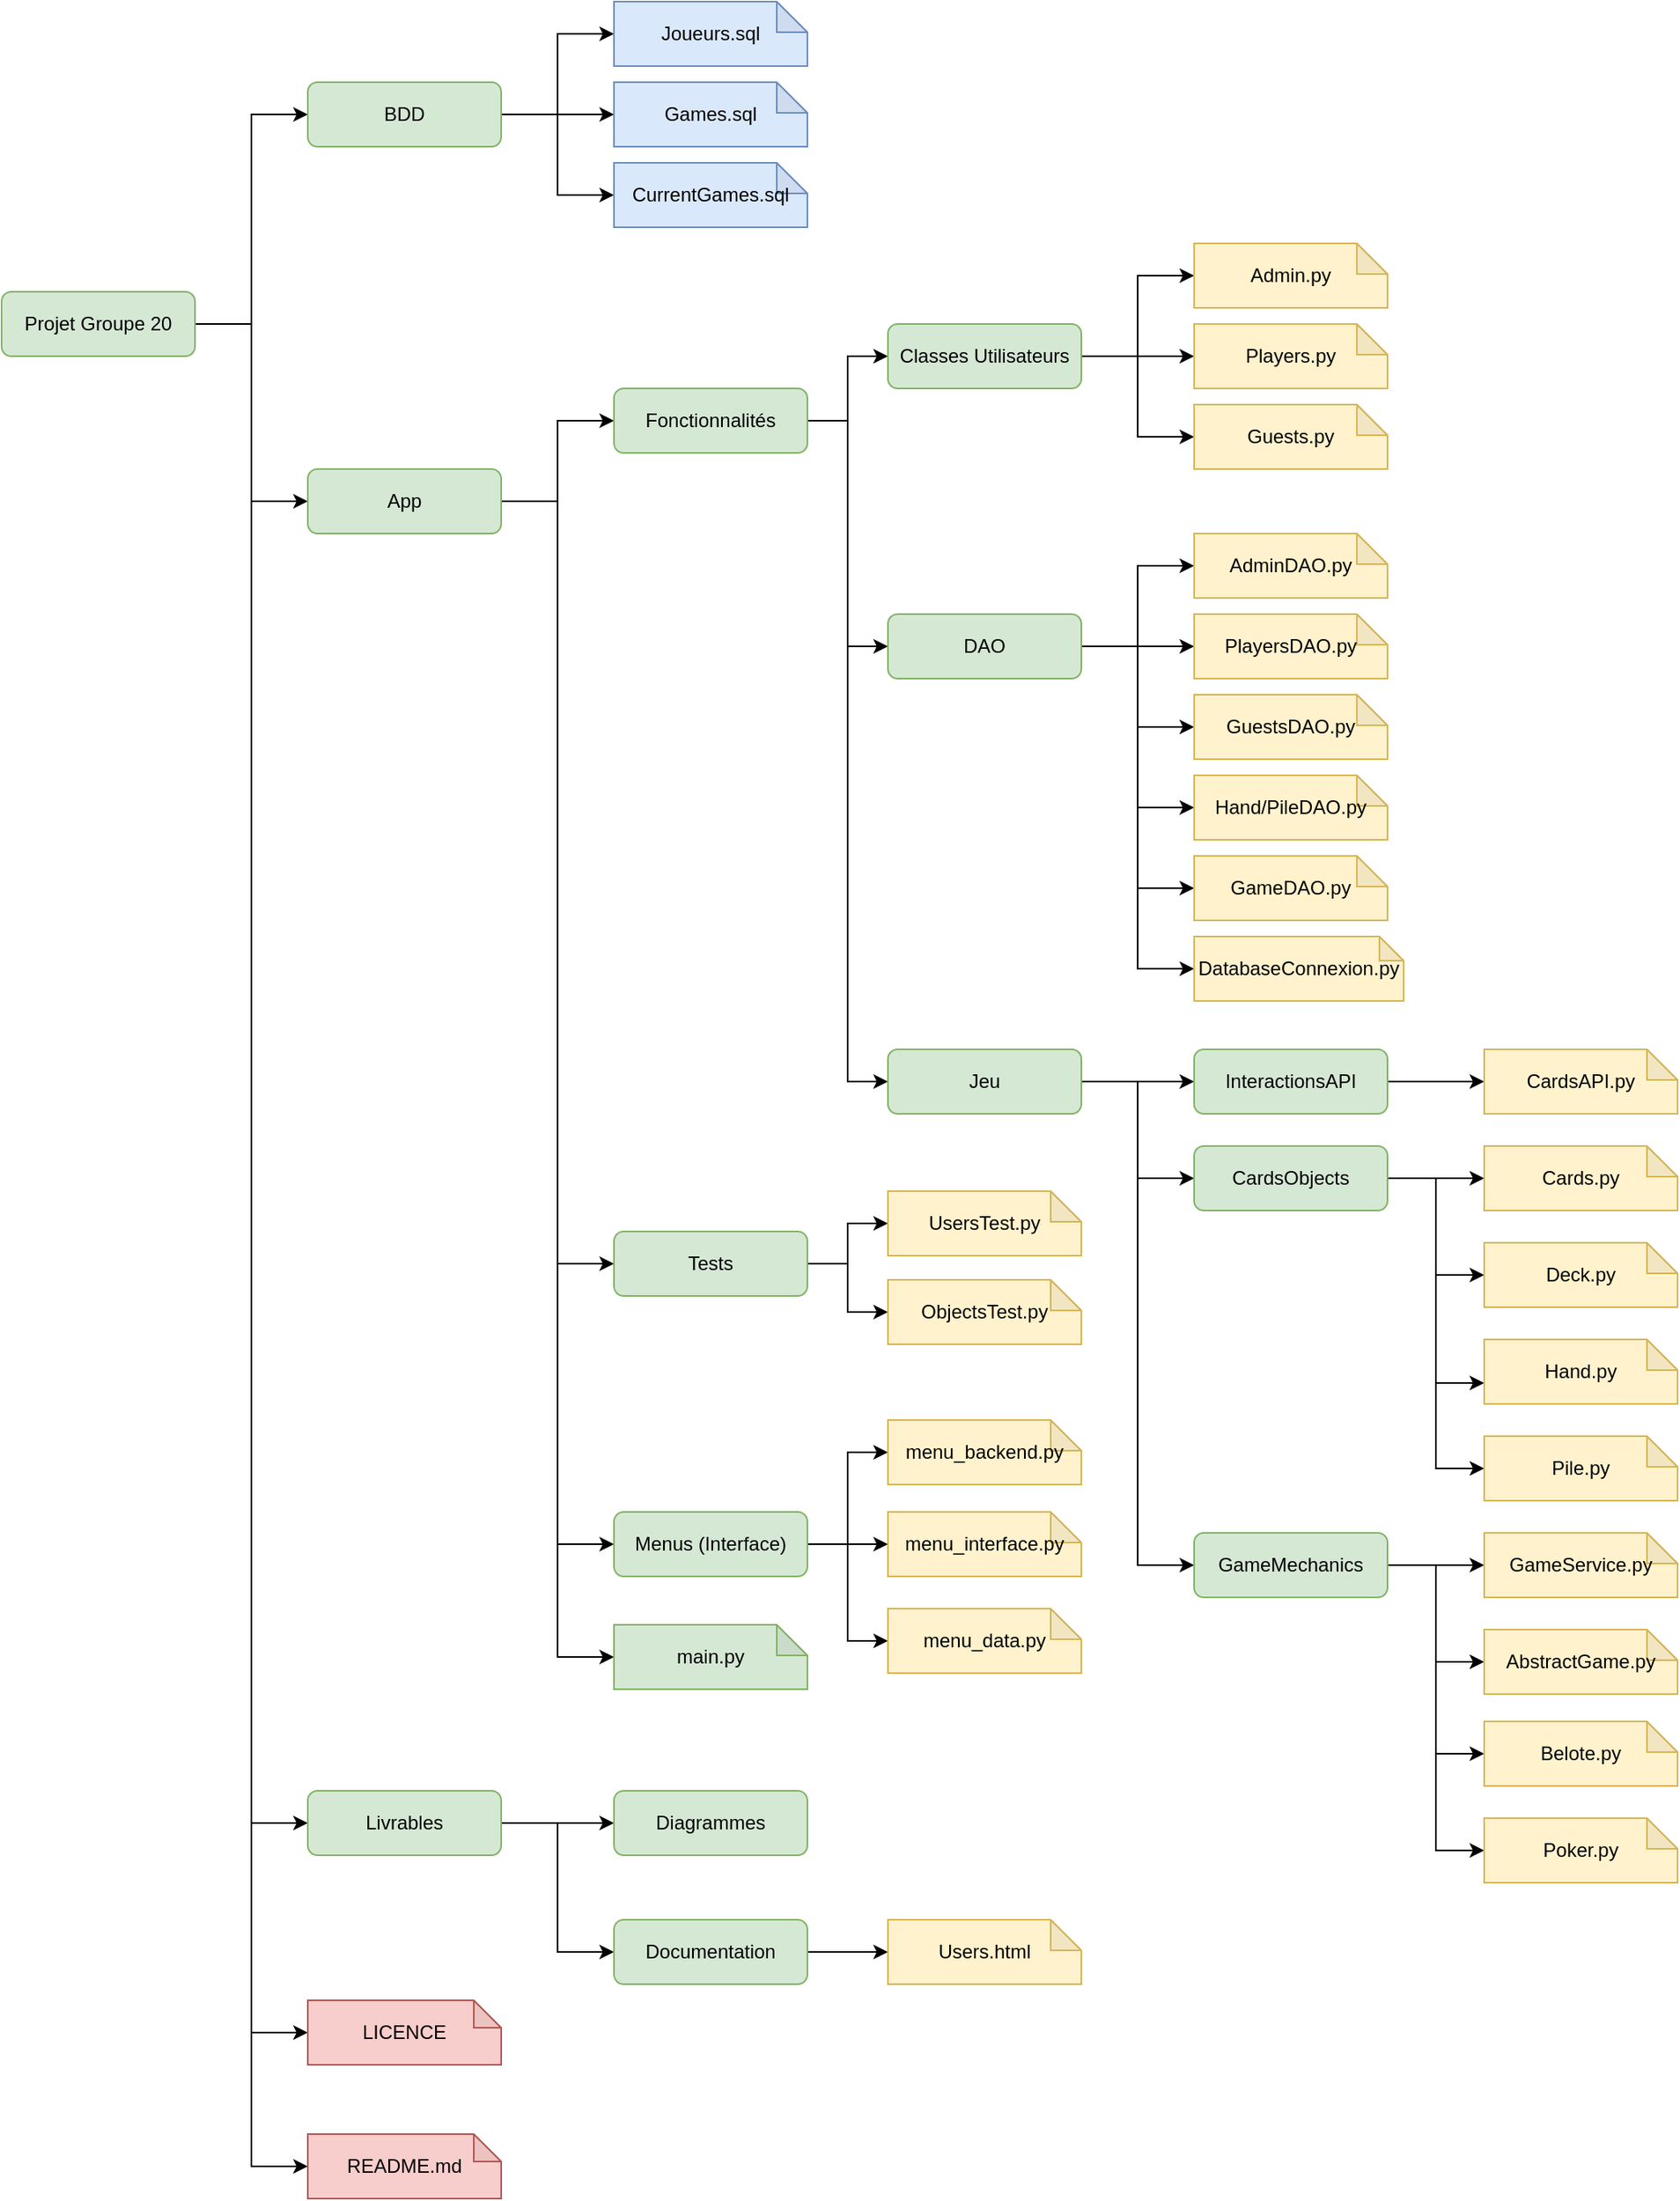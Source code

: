 <mxfile version="13.7.7" type="gitlab">
  <diagram id="L78k47U69HLxivYjufpT" name="Page-1">
    <mxGraphModel dx="1185" dy="694" grid="0" gridSize="10" guides="1" tooltips="1" connect="1" arrows="1" fold="1" page="1" pageScale="1" pageWidth="1169" pageHeight="1654" background="#ffffff" math="0" shadow="0">
      <root>
        <mxCell id="0" />
        <mxCell id="1" parent="0" />
        <mxCell id="8Qk3gI1zRfMAFnqxJvFZ-7" style="edgeStyle=orthogonalEdgeStyle;rounded=0;orthogonalLoop=1;jettySize=auto;html=1;exitX=1;exitY=0.5;exitDx=0;exitDy=0;entryX=0;entryY=0.5;entryDx=0;entryDy=0;" parent="1" source="8Qk3gI1zRfMAFnqxJvFZ-1" target="8Qk3gI1zRfMAFnqxJvFZ-2" edge="1">
          <mxGeometry relative="1" as="geometry" />
        </mxCell>
        <mxCell id="8Qk3gI1zRfMAFnqxJvFZ-8" style="edgeStyle=orthogonalEdgeStyle;rounded=0;orthogonalLoop=1;jettySize=auto;html=1;exitX=1;exitY=0.5;exitDx=0;exitDy=0;entryX=0;entryY=0.5;entryDx=0;entryDy=0;" parent="1" source="8Qk3gI1zRfMAFnqxJvFZ-1" target="8Qk3gI1zRfMAFnqxJvFZ-3" edge="1">
          <mxGeometry relative="1" as="geometry" />
        </mxCell>
        <mxCell id="8Qk3gI1zRfMAFnqxJvFZ-9" style="edgeStyle=orthogonalEdgeStyle;rounded=0;orthogonalLoop=1;jettySize=auto;html=1;exitX=1;exitY=0.5;exitDx=0;exitDy=0;entryX=0;entryY=0.5;entryDx=0;entryDy=0;" parent="1" source="8Qk3gI1zRfMAFnqxJvFZ-1" target="8Qk3gI1zRfMAFnqxJvFZ-4" edge="1">
          <mxGeometry relative="1" as="geometry" />
        </mxCell>
        <mxCell id="8Qk3gI1zRfMAFnqxJvFZ-20" style="edgeStyle=orthogonalEdgeStyle;rounded=0;orthogonalLoop=1;jettySize=auto;html=1;exitX=1;exitY=0.5;exitDx=0;exitDy=0;entryX=0;entryY=0.5;entryDx=0;entryDy=0;entryPerimeter=0;" parent="1" source="8Qk3gI1zRfMAFnqxJvFZ-1" target="8Qk3gI1zRfMAFnqxJvFZ-19" edge="1">
          <mxGeometry relative="1" as="geometry" />
        </mxCell>
        <mxCell id="3epC_5tGNAp-iQS2bgfX-2" style="edgeStyle=orthogonalEdgeStyle;rounded=0;orthogonalLoop=1;jettySize=auto;html=1;exitX=1;exitY=0.5;exitDx=0;exitDy=0;entryX=0;entryY=0.5;entryDx=0;entryDy=0;entryPerimeter=0;" parent="1" source="8Qk3gI1zRfMAFnqxJvFZ-1" target="3epC_5tGNAp-iQS2bgfX-1" edge="1">
          <mxGeometry relative="1" as="geometry" />
        </mxCell>
        <mxCell id="8Qk3gI1zRfMAFnqxJvFZ-1" value="Projet Groupe 20" style="rounded=1;whiteSpace=wrap;html=1;fillColor=#d5e8d4;strokeColor=#82b366;" parent="1" vertex="1">
          <mxGeometry x="65" y="200" width="120" height="40" as="geometry" />
        </mxCell>
        <mxCell id="3epC_5tGNAp-iQS2bgfX-65" style="edgeStyle=orthogonalEdgeStyle;rounded=0;orthogonalLoop=1;jettySize=auto;html=1;exitX=1;exitY=0.5;exitDx=0;exitDy=0;entryX=0;entryY=0.5;entryDx=0;entryDy=0;entryPerimeter=0;" parent="1" source="8Qk3gI1zRfMAFnqxJvFZ-2" target="3epC_5tGNAp-iQS2bgfX-62" edge="1">
          <mxGeometry relative="1" as="geometry" />
        </mxCell>
        <mxCell id="3epC_5tGNAp-iQS2bgfX-66" style="edgeStyle=orthogonalEdgeStyle;rounded=0;orthogonalLoop=1;jettySize=auto;html=1;exitX=1;exitY=0.5;exitDx=0;exitDy=0;entryX=0;entryY=0.5;entryDx=0;entryDy=0;entryPerimeter=0;" parent="1" source="8Qk3gI1zRfMAFnqxJvFZ-2" target="3epC_5tGNAp-iQS2bgfX-63" edge="1">
          <mxGeometry relative="1" as="geometry" />
        </mxCell>
        <mxCell id="3epC_5tGNAp-iQS2bgfX-67" style="edgeStyle=orthogonalEdgeStyle;rounded=0;orthogonalLoop=1;jettySize=auto;html=1;exitX=1;exitY=0.5;exitDx=0;exitDy=0;entryX=0;entryY=0.5;entryDx=0;entryDy=0;entryPerimeter=0;" parent="1" source="8Qk3gI1zRfMAFnqxJvFZ-2" target="3epC_5tGNAp-iQS2bgfX-64" edge="1">
          <mxGeometry relative="1" as="geometry" />
        </mxCell>
        <mxCell id="8Qk3gI1zRfMAFnqxJvFZ-2" value="BDD" style="rounded=1;whiteSpace=wrap;html=1;fillColor=#d5e8d4;strokeColor=#82b366;" parent="1" vertex="1">
          <mxGeometry x="255" y="70" width="120" height="40" as="geometry" />
        </mxCell>
        <mxCell id="8Qk3gI1zRfMAFnqxJvFZ-21" style="edgeStyle=orthogonalEdgeStyle;rounded=0;orthogonalLoop=1;jettySize=auto;html=1;exitX=1;exitY=0.5;exitDx=0;exitDy=0;entryX=0;entryY=0.5;entryDx=0;entryDy=0;" parent="1" source="8Qk3gI1zRfMAFnqxJvFZ-3" target="8Qk3gI1zRfMAFnqxJvFZ-12" edge="1">
          <mxGeometry relative="1" as="geometry" />
        </mxCell>
        <mxCell id="8Qk3gI1zRfMAFnqxJvFZ-24" style="edgeStyle=orthogonalEdgeStyle;rounded=0;orthogonalLoop=1;jettySize=auto;html=1;exitX=1;exitY=0.5;exitDx=0;exitDy=0;entryX=0;entryY=0.5;entryDx=0;entryDy=0;" parent="1" source="8Qk3gI1zRfMAFnqxJvFZ-3" target="8Qk3gI1zRfMAFnqxJvFZ-16" edge="1">
          <mxGeometry relative="1" as="geometry" />
        </mxCell>
        <mxCell id="8Qk3gI1zRfMAFnqxJvFZ-25" style="edgeStyle=orthogonalEdgeStyle;rounded=0;orthogonalLoop=1;jettySize=auto;html=1;exitX=1;exitY=0.5;exitDx=0;exitDy=0;entryX=0;entryY=0.5;entryDx=0;entryDy=0;entryPerimeter=0;" parent="1" source="8Qk3gI1zRfMAFnqxJvFZ-3" target="8Qk3gI1zRfMAFnqxJvFZ-17" edge="1">
          <mxGeometry relative="1" as="geometry" />
        </mxCell>
        <mxCell id="8Qk3gI1zRfMAFnqxJvFZ-28" style="edgeStyle=orthogonalEdgeStyle;rounded=0;orthogonalLoop=1;jettySize=auto;html=1;exitX=1;exitY=0.5;exitDx=0;exitDy=0;entryX=0;entryY=0.5;entryDx=0;entryDy=0;" parent="1" source="8Qk3gI1zRfMAFnqxJvFZ-3" target="8Qk3gI1zRfMAFnqxJvFZ-14" edge="1">
          <mxGeometry relative="1" as="geometry" />
        </mxCell>
        <mxCell id="8Qk3gI1zRfMAFnqxJvFZ-3" value="App" style="rounded=1;whiteSpace=wrap;html=1;fillColor=#d5e8d4;strokeColor=#82b366;" parent="1" vertex="1">
          <mxGeometry x="255" y="310" width="120" height="40" as="geometry" />
        </mxCell>
        <mxCell id="8Qk3gI1zRfMAFnqxJvFZ-10" style="edgeStyle=orthogonalEdgeStyle;rounded=0;orthogonalLoop=1;jettySize=auto;html=1;exitX=1;exitY=0.5;exitDx=0;exitDy=0;entryX=0;entryY=0.5;entryDx=0;entryDy=0;" parent="1" source="8Qk3gI1zRfMAFnqxJvFZ-4" target="8Qk3gI1zRfMAFnqxJvFZ-5" edge="1">
          <mxGeometry relative="1" as="geometry" />
        </mxCell>
        <mxCell id="8Qk3gI1zRfMAFnqxJvFZ-11" style="edgeStyle=orthogonalEdgeStyle;rounded=0;orthogonalLoop=1;jettySize=auto;html=1;exitX=1;exitY=0.5;exitDx=0;exitDy=0;entryX=0;entryY=0.5;entryDx=0;entryDy=0;" parent="1" source="8Qk3gI1zRfMAFnqxJvFZ-4" target="8Qk3gI1zRfMAFnqxJvFZ-6" edge="1">
          <mxGeometry relative="1" as="geometry" />
        </mxCell>
        <mxCell id="8Qk3gI1zRfMAFnqxJvFZ-4" value="Livrables" style="rounded=1;whiteSpace=wrap;html=1;fillColor=#d5e8d4;strokeColor=#82b366;" parent="1" vertex="1">
          <mxGeometry x="255" y="1130" width="120" height="40" as="geometry" />
        </mxCell>
        <mxCell id="8Qk3gI1zRfMAFnqxJvFZ-5" value="Diagrammes" style="rounded=1;whiteSpace=wrap;html=1;fillColor=#d5e8d4;strokeColor=#82b366;" parent="1" vertex="1">
          <mxGeometry x="445" y="1130" width="120" height="40" as="geometry" />
        </mxCell>
        <mxCell id="8Qk3gI1zRfMAFnqxJvFZ-45" style="edgeStyle=orthogonalEdgeStyle;rounded=0;orthogonalLoop=1;jettySize=auto;html=1;exitX=1;exitY=0.5;exitDx=0;exitDy=0;entryX=0;entryY=0.5;entryDx=0;entryDy=0;entryPerimeter=0;" parent="1" source="8Qk3gI1zRfMAFnqxJvFZ-6" target="8Qk3gI1zRfMAFnqxJvFZ-44" edge="1">
          <mxGeometry relative="1" as="geometry" />
        </mxCell>
        <mxCell id="8Qk3gI1zRfMAFnqxJvFZ-6" value="Documentation" style="rounded=1;whiteSpace=wrap;html=1;fillColor=#d5e8d4;strokeColor=#82b366;" parent="1" vertex="1">
          <mxGeometry x="445" y="1210" width="120" height="40" as="geometry" />
        </mxCell>
        <mxCell id="3epC_5tGNAp-iQS2bgfX-10" style="edgeStyle=orthogonalEdgeStyle;rounded=0;orthogonalLoop=1;jettySize=auto;html=1;exitX=1;exitY=0.5;exitDx=0;exitDy=0;entryX=0;entryY=0.5;entryDx=0;entryDy=0;" parent="1" source="8Qk3gI1zRfMAFnqxJvFZ-12" target="3epC_5tGNAp-iQS2bgfX-6" edge="1">
          <mxGeometry relative="1" as="geometry" />
        </mxCell>
        <mxCell id="3epC_5tGNAp-iQS2bgfX-12" style="edgeStyle=orthogonalEdgeStyle;rounded=0;orthogonalLoop=1;jettySize=auto;html=1;exitX=1;exitY=0.5;exitDx=0;exitDy=0;entryX=0;entryY=0.5;entryDx=0;entryDy=0;" parent="1" source="8Qk3gI1zRfMAFnqxJvFZ-12" target="3epC_5tGNAp-iQS2bgfX-11" edge="1">
          <mxGeometry relative="1" as="geometry" />
        </mxCell>
        <mxCell id="3epC_5tGNAp-iQS2bgfX-24" style="edgeStyle=orthogonalEdgeStyle;rounded=0;orthogonalLoop=1;jettySize=auto;html=1;exitX=1;exitY=0.5;exitDx=0;exitDy=0;entryX=0;entryY=0.5;entryDx=0;entryDy=0;" parent="1" source="8Qk3gI1zRfMAFnqxJvFZ-12" target="3epC_5tGNAp-iQS2bgfX-21" edge="1">
          <mxGeometry relative="1" as="geometry" />
        </mxCell>
        <mxCell id="8Qk3gI1zRfMAFnqxJvFZ-12" value="Fonctionnalités" style="rounded=1;whiteSpace=wrap;html=1;fillColor=#d5e8d4;strokeColor=#82b366;" parent="1" vertex="1">
          <mxGeometry x="445" y="260" width="120" height="40" as="geometry" />
        </mxCell>
        <mxCell id="3epC_5tGNAp-iQS2bgfX-51" style="edgeStyle=orthogonalEdgeStyle;rounded=0;orthogonalLoop=1;jettySize=auto;html=1;exitX=1;exitY=0.5;exitDx=0;exitDy=0;entryX=0;entryY=0.5;entryDx=0;entryDy=0;entryPerimeter=0;" parent="1" source="8Qk3gI1zRfMAFnqxJvFZ-14" target="3epC_5tGNAp-iQS2bgfX-49" edge="1">
          <mxGeometry relative="1" as="geometry" />
        </mxCell>
        <mxCell id="3epC_5tGNAp-iQS2bgfX-52" style="edgeStyle=orthogonalEdgeStyle;rounded=0;orthogonalLoop=1;jettySize=auto;html=1;exitX=1;exitY=0.5;exitDx=0;exitDy=0;entryX=0;entryY=0.5;entryDx=0;entryDy=0;entryPerimeter=0;" parent="1" source="8Qk3gI1zRfMAFnqxJvFZ-14" target="3epC_5tGNAp-iQS2bgfX-50" edge="1">
          <mxGeometry relative="1" as="geometry" />
        </mxCell>
        <mxCell id="8Qk3gI1zRfMAFnqxJvFZ-14" value="Tests" style="rounded=1;whiteSpace=wrap;html=1;fillColor=#d5e8d4;strokeColor=#82b366;" parent="1" vertex="1">
          <mxGeometry x="445" y="783" width="120" height="40" as="geometry" />
        </mxCell>
        <mxCell id="8Qk3gI1zRfMAFnqxJvFZ-34" style="edgeStyle=orthogonalEdgeStyle;rounded=0;orthogonalLoop=1;jettySize=auto;html=1;exitX=1;exitY=0.5;exitDx=0;exitDy=0;entryX=0;entryY=0.5;entryDx=0;entryDy=0;entryPerimeter=0;" parent="1" source="8Qk3gI1zRfMAFnqxJvFZ-16" target="8Qk3gI1zRfMAFnqxJvFZ-31" edge="1">
          <mxGeometry relative="1" as="geometry" />
        </mxCell>
        <mxCell id="8Qk3gI1zRfMAFnqxJvFZ-35" style="edgeStyle=orthogonalEdgeStyle;rounded=0;orthogonalLoop=1;jettySize=auto;html=1;exitX=1;exitY=0.5;exitDx=0;exitDy=0;entryX=0;entryY=0.5;entryDx=0;entryDy=0;entryPerimeter=0;" parent="1" source="8Qk3gI1zRfMAFnqxJvFZ-16" target="8Qk3gI1zRfMAFnqxJvFZ-33" edge="1">
          <mxGeometry relative="1" as="geometry" />
        </mxCell>
        <mxCell id="3epC_5tGNAp-iQS2bgfX-59" style="edgeStyle=orthogonalEdgeStyle;rounded=0;orthogonalLoop=1;jettySize=auto;html=1;exitX=1;exitY=0.5;exitDx=0;exitDy=0;entryX=0;entryY=0.5;entryDx=0;entryDy=0;entryPerimeter=0;" parent="1" source="8Qk3gI1zRfMAFnqxJvFZ-16" target="3epC_5tGNAp-iQS2bgfX-58" edge="1">
          <mxGeometry relative="1" as="geometry" />
        </mxCell>
        <mxCell id="8Qk3gI1zRfMAFnqxJvFZ-16" value="Menus (Interface)" style="rounded=1;whiteSpace=wrap;html=1;fillColor=#d5e8d4;strokeColor=#82b366;" parent="1" vertex="1">
          <mxGeometry x="445" y="957" width="120" height="40" as="geometry" />
        </mxCell>
        <mxCell id="8Qk3gI1zRfMAFnqxJvFZ-17" value="main.py" style="shape=note;whiteSpace=wrap;html=1;backgroundOutline=1;darkOpacity=0.05;size=19;fillColor=#d5e8d4;strokeColor=#82b366;" parent="1" vertex="1">
          <mxGeometry x="445" y="1027" width="120" height="40" as="geometry" />
        </mxCell>
        <mxCell id="8Qk3gI1zRfMAFnqxJvFZ-19" value="LICENCE" style="shape=note;whiteSpace=wrap;html=1;backgroundOutline=1;darkOpacity=0.05;size=17;fillColor=#f8cecc;strokeColor=#b85450;" parent="1" vertex="1">
          <mxGeometry x="255" y="1260" width="120" height="40" as="geometry" />
        </mxCell>
        <mxCell id="8Qk3gI1zRfMAFnqxJvFZ-31" value="menu_interface.py" style="shape=note;whiteSpace=wrap;html=1;backgroundOutline=1;darkOpacity=0.05;size=19;fillColor=#fff2cc;strokeColor=#d6b656;" parent="1" vertex="1">
          <mxGeometry x="615" y="957" width="120" height="40" as="geometry" />
        </mxCell>
        <mxCell id="8Qk3gI1zRfMAFnqxJvFZ-33" value="menu_data.py" style="shape=note;whiteSpace=wrap;html=1;backgroundOutline=1;darkOpacity=0.05;size=19;fillColor=#fff2cc;strokeColor=#d6b656;" parent="1" vertex="1">
          <mxGeometry x="615" y="1017" width="120" height="40" as="geometry" />
        </mxCell>
        <mxCell id="8Qk3gI1zRfMAFnqxJvFZ-44" value="Users.html" style="shape=note;whiteSpace=wrap;html=1;backgroundOutline=1;darkOpacity=0.05;size=19;fillColor=#fff2cc;strokeColor=#d6b656;" parent="1" vertex="1">
          <mxGeometry x="615" y="1210" width="120" height="40" as="geometry" />
        </mxCell>
        <mxCell id="3epC_5tGNAp-iQS2bgfX-1" value="README.md" style="shape=note;whiteSpace=wrap;html=1;backgroundOutline=1;darkOpacity=0.05;size=17;fillColor=#f8cecc;strokeColor=#b85450;" parent="1" vertex="1">
          <mxGeometry x="255" y="1343" width="120" height="40" as="geometry" />
        </mxCell>
        <mxCell id="3epC_5tGNAp-iQS2bgfX-3" style="edgeStyle=orthogonalEdgeStyle;rounded=0;orthogonalLoop=1;jettySize=auto;html=1;exitX=1;exitY=0.5;exitDx=0;exitDy=0;entryX=0;entryY=0.5;entryDx=0;entryDy=0;entryPerimeter=0;" parent="1" source="3epC_5tGNAp-iQS2bgfX-6" target="3epC_5tGNAp-iQS2bgfX-8" edge="1">
          <mxGeometry relative="1" as="geometry">
            <mxPoint x="805" y="220" as="targetPoint" />
          </mxGeometry>
        </mxCell>
        <mxCell id="3epC_5tGNAp-iQS2bgfX-5" style="edgeStyle=orthogonalEdgeStyle;rounded=0;orthogonalLoop=1;jettySize=auto;html=1;exitX=1;exitY=0.5;exitDx=0;exitDy=0;entryX=0;entryY=0.5;entryDx=0;entryDy=0;entryPerimeter=0;" parent="1" source="3epC_5tGNAp-iQS2bgfX-6" target="3epC_5tGNAp-iQS2bgfX-9" edge="1">
          <mxGeometry relative="1" as="geometry" />
        </mxCell>
        <mxCell id="3epC_5tGNAp-iQS2bgfX-14" style="edgeStyle=orthogonalEdgeStyle;rounded=0;orthogonalLoop=1;jettySize=auto;html=1;exitX=1;exitY=0.5;exitDx=0;exitDy=0;entryX=0;entryY=0.5;entryDx=0;entryDy=0;entryPerimeter=0;" parent="1" source="3epC_5tGNAp-iQS2bgfX-6" target="3epC_5tGNAp-iQS2bgfX-13" edge="1">
          <mxGeometry relative="1" as="geometry" />
        </mxCell>
        <mxCell id="3epC_5tGNAp-iQS2bgfX-6" value="Classes Utilisateurs" style="rounded=1;whiteSpace=wrap;html=1;fillColor=#d5e8d4;strokeColor=#82b366;" parent="1" vertex="1">
          <mxGeometry x="615" y="220" width="120" height="40" as="geometry" />
        </mxCell>
        <mxCell id="3epC_5tGNAp-iQS2bgfX-8" value="Players.py" style="shape=note;whiteSpace=wrap;html=1;backgroundOutline=1;darkOpacity=0.05;size=19;fillColor=#fff2cc;strokeColor=#d6b656;" parent="1" vertex="1">
          <mxGeometry x="805" y="220" width="120" height="40" as="geometry" />
        </mxCell>
        <mxCell id="3epC_5tGNAp-iQS2bgfX-9" value="Guests.py" style="shape=note;whiteSpace=wrap;html=1;backgroundOutline=1;darkOpacity=0.05;size=19;fillColor=#fff2cc;strokeColor=#d6b656;" parent="1" vertex="1">
          <mxGeometry x="805" y="270" width="120" height="40" as="geometry" />
        </mxCell>
        <mxCell id="3epC_5tGNAp-iQS2bgfX-18" style="edgeStyle=orthogonalEdgeStyle;rounded=0;orthogonalLoop=1;jettySize=auto;html=1;exitX=1;exitY=0.5;exitDx=0;exitDy=0;entryX=0;entryY=0.5;entryDx=0;entryDy=0;entryPerimeter=0;" parent="1" source="3epC_5tGNAp-iQS2bgfX-11" target="3epC_5tGNAp-iQS2bgfX-15" edge="1">
          <mxGeometry relative="1" as="geometry" />
        </mxCell>
        <mxCell id="3epC_5tGNAp-iQS2bgfX-19" style="edgeStyle=orthogonalEdgeStyle;rounded=0;orthogonalLoop=1;jettySize=auto;html=1;exitX=1;exitY=0.5;exitDx=0;exitDy=0;entryX=0;entryY=0.5;entryDx=0;entryDy=0;entryPerimeter=0;" parent="1" source="3epC_5tGNAp-iQS2bgfX-11" target="3epC_5tGNAp-iQS2bgfX-17" edge="1">
          <mxGeometry relative="1" as="geometry" />
        </mxCell>
        <mxCell id="3epC_5tGNAp-iQS2bgfX-20" style="edgeStyle=orthogonalEdgeStyle;rounded=0;orthogonalLoop=1;jettySize=auto;html=1;exitX=1;exitY=0.5;exitDx=0;exitDy=0;entryX=0;entryY=0.5;entryDx=0;entryDy=0;entryPerimeter=0;" parent="1" source="3epC_5tGNAp-iQS2bgfX-11" target="3epC_5tGNAp-iQS2bgfX-16" edge="1">
          <mxGeometry relative="1" as="geometry" />
        </mxCell>
        <mxCell id="3epC_5tGNAp-iQS2bgfX-56" style="edgeStyle=orthogonalEdgeStyle;rounded=0;orthogonalLoop=1;jettySize=auto;html=1;exitX=1;exitY=0.5;exitDx=0;exitDy=0;entryX=0;entryY=0.5;entryDx=0;entryDy=0;entryPerimeter=0;" parent="1" source="3epC_5tGNAp-iQS2bgfX-11" target="3epC_5tGNAp-iQS2bgfX-54" edge="1">
          <mxGeometry relative="1" as="geometry" />
        </mxCell>
        <mxCell id="3epC_5tGNAp-iQS2bgfX-57" style="edgeStyle=orthogonalEdgeStyle;rounded=0;orthogonalLoop=1;jettySize=auto;html=1;exitX=1;exitY=0.5;exitDx=0;exitDy=0;entryX=0;entryY=0.5;entryDx=0;entryDy=0;entryPerimeter=0;" parent="1" source="3epC_5tGNAp-iQS2bgfX-11" target="3epC_5tGNAp-iQS2bgfX-55" edge="1">
          <mxGeometry relative="1" as="geometry" />
        </mxCell>
        <mxCell id="3epC_5tGNAp-iQS2bgfX-61" style="edgeStyle=orthogonalEdgeStyle;rounded=0;orthogonalLoop=1;jettySize=auto;html=1;exitX=1;exitY=0.5;exitDx=0;exitDy=0;entryX=0;entryY=0.5;entryDx=0;entryDy=0;entryPerimeter=0;" parent="1" source="3epC_5tGNAp-iQS2bgfX-11" target="3epC_5tGNAp-iQS2bgfX-60" edge="1">
          <mxGeometry relative="1" as="geometry" />
        </mxCell>
        <mxCell id="3epC_5tGNAp-iQS2bgfX-11" value="DAO" style="rounded=1;whiteSpace=wrap;html=1;fillColor=#d5e8d4;strokeColor=#82b366;" parent="1" vertex="1">
          <mxGeometry x="615" y="400" width="120" height="40" as="geometry" />
        </mxCell>
        <mxCell id="3epC_5tGNAp-iQS2bgfX-13" value="Admin.py" style="shape=note;whiteSpace=wrap;html=1;backgroundOutline=1;darkOpacity=0.05;size=19;fillColor=#fff2cc;strokeColor=#d6b656;" parent="1" vertex="1">
          <mxGeometry x="805" y="170" width="120" height="40" as="geometry" />
        </mxCell>
        <mxCell id="3epC_5tGNAp-iQS2bgfX-15" value="PlayersDAO.py" style="shape=note;whiteSpace=wrap;html=1;backgroundOutline=1;darkOpacity=0.05;size=19;fillColor=#fff2cc;strokeColor=#d6b656;" parent="1" vertex="1">
          <mxGeometry x="805" y="400" width="120" height="40" as="geometry" />
        </mxCell>
        <mxCell id="3epC_5tGNAp-iQS2bgfX-16" value="GuestsDAO.py" style="shape=note;whiteSpace=wrap;html=1;backgroundOutline=1;darkOpacity=0.05;size=19;fillColor=#fff2cc;strokeColor=#d6b656;" parent="1" vertex="1">
          <mxGeometry x="805" y="450" width="120" height="40" as="geometry" />
        </mxCell>
        <mxCell id="3epC_5tGNAp-iQS2bgfX-17" value="AdminDAO.py" style="shape=note;whiteSpace=wrap;html=1;backgroundOutline=1;darkOpacity=0.05;size=19;fillColor=#fff2cc;strokeColor=#d6b656;" parent="1" vertex="1">
          <mxGeometry x="805" y="350" width="120" height="40" as="geometry" />
        </mxCell>
        <mxCell id="3epC_5tGNAp-iQS2bgfX-23" style="edgeStyle=orthogonalEdgeStyle;rounded=0;orthogonalLoop=1;jettySize=auto;html=1;exitX=1;exitY=0.5;exitDx=0;exitDy=0;" parent="1" source="3epC_5tGNAp-iQS2bgfX-21" target="3epC_5tGNAp-iQS2bgfX-22" edge="1">
          <mxGeometry relative="1" as="geometry" />
        </mxCell>
        <mxCell id="3epC_5tGNAp-iQS2bgfX-28" style="edgeStyle=orthogonalEdgeStyle;rounded=0;orthogonalLoop=1;jettySize=auto;html=1;exitX=1;exitY=0.5;exitDx=0;exitDy=0;entryX=0;entryY=0.5;entryDx=0;entryDy=0;" parent="1" source="3epC_5tGNAp-iQS2bgfX-21" target="3epC_5tGNAp-iQS2bgfX-27" edge="1">
          <mxGeometry relative="1" as="geometry" />
        </mxCell>
        <mxCell id="3epC_5tGNAp-iQS2bgfX-39" style="edgeStyle=orthogonalEdgeStyle;rounded=0;orthogonalLoop=1;jettySize=auto;html=1;exitX=1;exitY=0.5;exitDx=0;exitDy=0;entryX=0;entryY=0.5;entryDx=0;entryDy=0;" parent="1" source="3epC_5tGNAp-iQS2bgfX-21" target="3epC_5tGNAp-iQS2bgfX-38" edge="1">
          <mxGeometry relative="1" as="geometry" />
        </mxCell>
        <mxCell id="3epC_5tGNAp-iQS2bgfX-21" value="Jeu" style="rounded=1;whiteSpace=wrap;html=1;fillColor=#d5e8d4;strokeColor=#82b366;" parent="1" vertex="1">
          <mxGeometry x="615" y="670" width="120" height="40" as="geometry" />
        </mxCell>
        <mxCell id="3epC_5tGNAp-iQS2bgfX-26" style="edgeStyle=orthogonalEdgeStyle;rounded=0;orthogonalLoop=1;jettySize=auto;html=1;exitX=1;exitY=0.5;exitDx=0;exitDy=0;entryX=0;entryY=0.5;entryDx=0;entryDy=0;entryPerimeter=0;" parent="1" source="3epC_5tGNAp-iQS2bgfX-22" target="3epC_5tGNAp-iQS2bgfX-25" edge="1">
          <mxGeometry relative="1" as="geometry" />
        </mxCell>
        <mxCell id="3epC_5tGNAp-iQS2bgfX-22" value="InteractionsAPI" style="rounded=1;whiteSpace=wrap;html=1;fillColor=#d5e8d4;strokeColor=#82b366;" parent="1" vertex="1">
          <mxGeometry x="805" y="670" width="120" height="40" as="geometry" />
        </mxCell>
        <mxCell id="3epC_5tGNAp-iQS2bgfX-25" value="CardsAPI.py" style="shape=note;whiteSpace=wrap;html=1;backgroundOutline=1;darkOpacity=0.05;size=19;fillColor=#fff2cc;strokeColor=#d6b656;" parent="1" vertex="1">
          <mxGeometry x="985" y="670" width="120" height="40" as="geometry" />
        </mxCell>
        <mxCell id="3epC_5tGNAp-iQS2bgfX-32" style="edgeStyle=orthogonalEdgeStyle;rounded=0;orthogonalLoop=1;jettySize=auto;html=1;exitX=1;exitY=0.5;exitDx=0;exitDy=0;entryX=0;entryY=0.5;entryDx=0;entryDy=0;entryPerimeter=0;" parent="1" source="3epC_5tGNAp-iQS2bgfX-27" target="3epC_5tGNAp-iQS2bgfX-30" edge="1">
          <mxGeometry relative="1" as="geometry" />
        </mxCell>
        <mxCell id="3epC_5tGNAp-iQS2bgfX-33" style="edgeStyle=orthogonalEdgeStyle;rounded=0;orthogonalLoop=1;jettySize=auto;html=1;exitX=1;exitY=0.5;exitDx=0;exitDy=0;entryX=0;entryY=0.5;entryDx=0;entryDy=0;entryPerimeter=0;" parent="1" source="3epC_5tGNAp-iQS2bgfX-27" target="3epC_5tGNAp-iQS2bgfX-31" edge="1">
          <mxGeometry relative="1" as="geometry" />
        </mxCell>
        <mxCell id="3epC_5tGNAp-iQS2bgfX-36" style="edgeStyle=orthogonalEdgeStyle;rounded=0;orthogonalLoop=1;jettySize=auto;html=1;exitX=1;exitY=0.5;exitDx=0;exitDy=0;entryX=0;entryY=0.5;entryDx=0;entryDy=0;entryPerimeter=0;" parent="1" source="3epC_5tGNAp-iQS2bgfX-27" target="3epC_5tGNAp-iQS2bgfX-35" edge="1">
          <mxGeometry relative="1" as="geometry" />
        </mxCell>
        <mxCell id="3epC_5tGNAp-iQS2bgfX-37" style="edgeStyle=orthogonalEdgeStyle;rounded=0;orthogonalLoop=1;jettySize=auto;html=1;exitX=1;exitY=0.5;exitDx=0;exitDy=0;entryX=0;entryY=0.675;entryDx=0;entryDy=0;entryPerimeter=0;" parent="1" source="3epC_5tGNAp-iQS2bgfX-27" target="3epC_5tGNAp-iQS2bgfX-34" edge="1">
          <mxGeometry relative="1" as="geometry" />
        </mxCell>
        <mxCell id="3epC_5tGNAp-iQS2bgfX-27" value="CardsObjects" style="rounded=1;whiteSpace=wrap;html=1;fillColor=#d5e8d4;strokeColor=#82b366;" parent="1" vertex="1">
          <mxGeometry x="805" y="730" width="120" height="40" as="geometry" />
        </mxCell>
        <mxCell id="3epC_5tGNAp-iQS2bgfX-30" value="Cards.py" style="shape=note;whiteSpace=wrap;html=1;backgroundOutline=1;darkOpacity=0.05;size=19;fillColor=#fff2cc;strokeColor=#d6b656;" parent="1" vertex="1">
          <mxGeometry x="985" y="730" width="120" height="40" as="geometry" />
        </mxCell>
        <mxCell id="3epC_5tGNAp-iQS2bgfX-31" value="Deck.py" style="shape=note;whiteSpace=wrap;html=1;backgroundOutline=1;darkOpacity=0.05;size=19;fillColor=#fff2cc;strokeColor=#d6b656;" parent="1" vertex="1">
          <mxGeometry x="985" y="790" width="120" height="40" as="geometry" />
        </mxCell>
        <mxCell id="3epC_5tGNAp-iQS2bgfX-34" value="Hand.py" style="shape=note;whiteSpace=wrap;html=1;backgroundOutline=1;darkOpacity=0.05;size=19;fillColor=#fff2cc;strokeColor=#d6b656;" parent="1" vertex="1">
          <mxGeometry x="985" y="850" width="120" height="40" as="geometry" />
        </mxCell>
        <mxCell id="3epC_5tGNAp-iQS2bgfX-35" value="Pile.py" style="shape=note;whiteSpace=wrap;html=1;backgroundOutline=1;darkOpacity=0.05;size=19;fillColor=#fff2cc;strokeColor=#d6b656;" parent="1" vertex="1">
          <mxGeometry x="985" y="910" width="120" height="40" as="geometry" />
        </mxCell>
        <mxCell id="3epC_5tGNAp-iQS2bgfX-44" style="edgeStyle=orthogonalEdgeStyle;rounded=0;orthogonalLoop=1;jettySize=auto;html=1;exitX=1;exitY=0.5;exitDx=0;exitDy=0;entryX=0;entryY=0.5;entryDx=0;entryDy=0;entryPerimeter=0;" parent="1" source="3epC_5tGNAp-iQS2bgfX-38" target="3epC_5tGNAp-iQS2bgfX-40" edge="1">
          <mxGeometry relative="1" as="geometry" />
        </mxCell>
        <mxCell id="3epC_5tGNAp-iQS2bgfX-45" style="edgeStyle=orthogonalEdgeStyle;rounded=0;orthogonalLoop=1;jettySize=auto;html=1;exitX=1;exitY=0.5;exitDx=0;exitDy=0;entryX=0;entryY=0.5;entryDx=0;entryDy=0;entryPerimeter=0;" parent="1" source="3epC_5tGNAp-iQS2bgfX-38" target="3epC_5tGNAp-iQS2bgfX-41" edge="1">
          <mxGeometry relative="1" as="geometry" />
        </mxCell>
        <mxCell id="3epC_5tGNAp-iQS2bgfX-46" style="edgeStyle=orthogonalEdgeStyle;rounded=0;orthogonalLoop=1;jettySize=auto;html=1;exitX=1;exitY=0.5;exitDx=0;exitDy=0;entryX=0;entryY=0.5;entryDx=0;entryDy=0;entryPerimeter=0;" parent="1" source="3epC_5tGNAp-iQS2bgfX-38" target="3epC_5tGNAp-iQS2bgfX-42" edge="1">
          <mxGeometry relative="1" as="geometry" />
        </mxCell>
        <mxCell id="3epC_5tGNAp-iQS2bgfX-47" style="edgeStyle=orthogonalEdgeStyle;rounded=0;orthogonalLoop=1;jettySize=auto;html=1;exitX=1;exitY=0.5;exitDx=0;exitDy=0;entryX=0;entryY=0.5;entryDx=0;entryDy=0;entryPerimeter=0;" parent="1" source="3epC_5tGNAp-iQS2bgfX-38" target="3epC_5tGNAp-iQS2bgfX-43" edge="1">
          <mxGeometry relative="1" as="geometry" />
        </mxCell>
        <mxCell id="3epC_5tGNAp-iQS2bgfX-38" value="GameMechanics" style="rounded=1;whiteSpace=wrap;html=1;fillColor=#d5e8d4;strokeColor=#82b366;" parent="1" vertex="1">
          <mxGeometry x="805" y="970" width="120" height="40" as="geometry" />
        </mxCell>
        <mxCell id="3epC_5tGNAp-iQS2bgfX-40" value="GameService.py" style="shape=note;whiteSpace=wrap;html=1;backgroundOutline=1;darkOpacity=0.05;size=19;fillColor=#fff2cc;strokeColor=#d6b656;" parent="1" vertex="1">
          <mxGeometry x="985" y="970" width="120" height="40" as="geometry" />
        </mxCell>
        <mxCell id="3epC_5tGNAp-iQS2bgfX-41" value="AbstractGame.py" style="shape=note;whiteSpace=wrap;html=1;backgroundOutline=1;darkOpacity=0.05;size=19;fillColor=#fff2cc;strokeColor=#d6b656;" parent="1" vertex="1">
          <mxGeometry x="985" y="1030" width="120" height="40" as="geometry" />
        </mxCell>
        <mxCell id="3epC_5tGNAp-iQS2bgfX-42" value="Belote.py" style="shape=note;whiteSpace=wrap;html=1;backgroundOutline=1;darkOpacity=0.05;size=19;fillColor=#fff2cc;strokeColor=#d6b656;" parent="1" vertex="1">
          <mxGeometry x="985" y="1087" width="120" height="40" as="geometry" />
        </mxCell>
        <mxCell id="3epC_5tGNAp-iQS2bgfX-43" value="Poker.py" style="shape=note;whiteSpace=wrap;html=1;backgroundOutline=1;darkOpacity=0.05;size=19;fillColor=#fff2cc;strokeColor=#d6b656;" parent="1" vertex="1">
          <mxGeometry x="985" y="1147" width="120" height="40" as="geometry" />
        </mxCell>
        <mxCell id="3epC_5tGNAp-iQS2bgfX-49" value="UsersTest.py" style="shape=note;whiteSpace=wrap;html=1;backgroundOutline=1;darkOpacity=0.05;size=19;fillColor=#fff2cc;strokeColor=#d6b656;" parent="1" vertex="1">
          <mxGeometry x="615" y="758" width="120" height="40" as="geometry" />
        </mxCell>
        <mxCell id="3epC_5tGNAp-iQS2bgfX-50" value="ObjectsTest.py" style="shape=note;whiteSpace=wrap;html=1;backgroundOutline=1;darkOpacity=0.05;size=19;fillColor=#fff2cc;strokeColor=#d6b656;" parent="1" vertex="1">
          <mxGeometry x="615" y="813" width="120" height="40" as="geometry" />
        </mxCell>
        <mxCell id="3epC_5tGNAp-iQS2bgfX-54" value="Hand/PileDAO.py" style="shape=note;whiteSpace=wrap;html=1;backgroundOutline=1;darkOpacity=0.05;size=19;fillColor=#fff2cc;strokeColor=#d6b656;" parent="1" vertex="1">
          <mxGeometry x="805" y="500" width="120" height="40" as="geometry" />
        </mxCell>
        <mxCell id="3epC_5tGNAp-iQS2bgfX-55" value="GameDAO.py" style="shape=note;whiteSpace=wrap;html=1;backgroundOutline=1;darkOpacity=0.05;size=19;fillColor=#fff2cc;strokeColor=#d6b656;" parent="1" vertex="1">
          <mxGeometry x="805" y="550" width="120" height="40" as="geometry" />
        </mxCell>
        <mxCell id="3epC_5tGNAp-iQS2bgfX-58" value="menu_backend.py" style="shape=note;whiteSpace=wrap;html=1;backgroundOutline=1;darkOpacity=0.05;size=19;fillColor=#fff2cc;strokeColor=#d6b656;" parent="1" vertex="1">
          <mxGeometry x="615" y="900" width="120" height="40" as="geometry" />
        </mxCell>
        <mxCell id="3epC_5tGNAp-iQS2bgfX-60" value="DatabaseConnexion.py" style="shape=note;whiteSpace=wrap;html=1;backgroundOutline=1;darkOpacity=0.05;size=15;fillColor=#fff2cc;strokeColor=#d6b656;" parent="1" vertex="1">
          <mxGeometry x="805" y="600" width="130" height="40" as="geometry" />
        </mxCell>
        <mxCell id="3epC_5tGNAp-iQS2bgfX-62" value="Joueurs.sql" style="shape=note;whiteSpace=wrap;html=1;backgroundOutline=1;darkOpacity=0.05;size=19;fillColor=#dae8fc;strokeColor=#6c8ebf;" parent="1" vertex="1">
          <mxGeometry x="445" y="20" width="120" height="40" as="geometry" />
        </mxCell>
        <mxCell id="3epC_5tGNAp-iQS2bgfX-63" value="Games.sql" style="shape=note;whiteSpace=wrap;html=1;backgroundOutline=1;darkOpacity=0.05;size=19;fillColor=#dae8fc;strokeColor=#6c8ebf;" parent="1" vertex="1">
          <mxGeometry x="445" y="70" width="120" height="40" as="geometry" />
        </mxCell>
        <mxCell id="3epC_5tGNAp-iQS2bgfX-64" value="CurrentGames.sql" style="shape=note;whiteSpace=wrap;html=1;backgroundOutline=1;darkOpacity=0.05;size=19;fillColor=#dae8fc;strokeColor=#6c8ebf;" parent="1" vertex="1">
          <mxGeometry x="445" y="120" width="120" height="40" as="geometry" />
        </mxCell>
      </root>
    </mxGraphModel>
  </diagram>
</mxfile>
